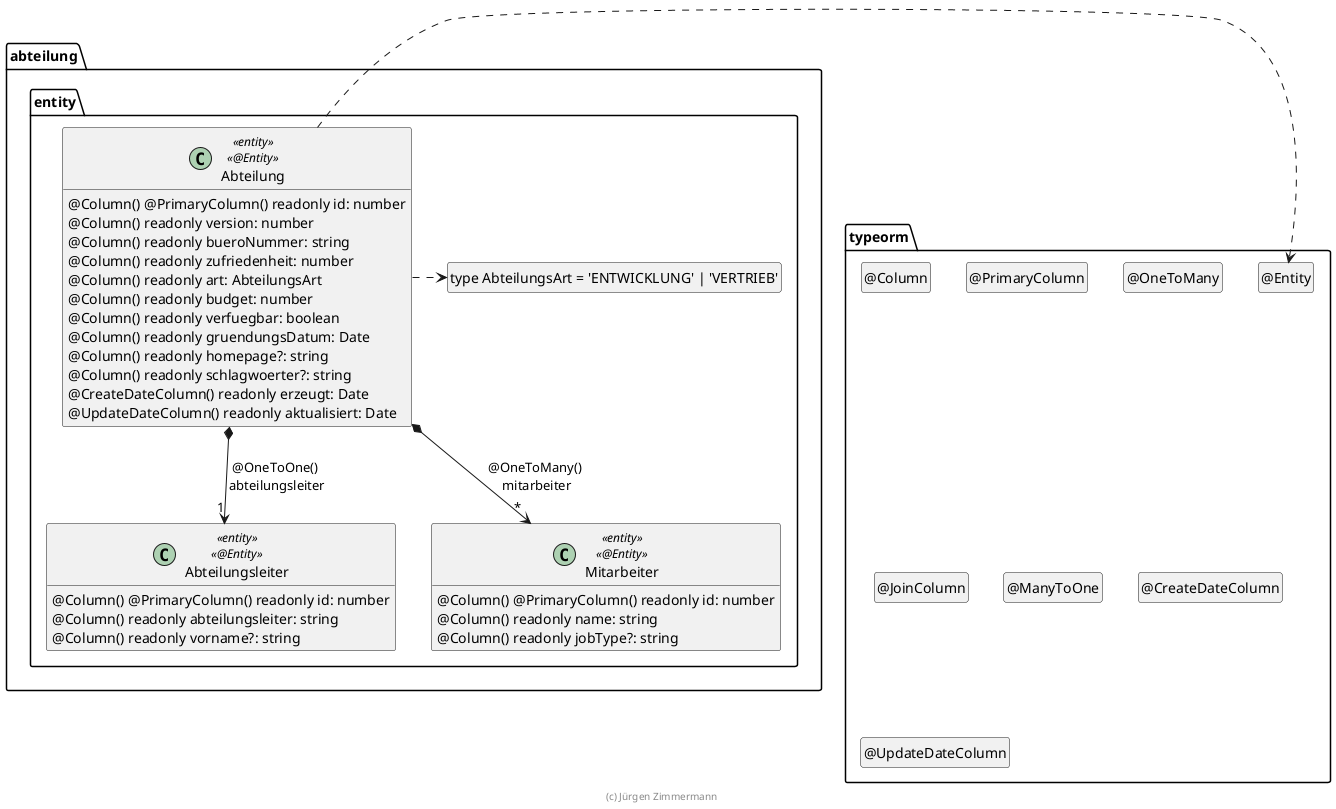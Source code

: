 ' Copyright (C) 2019 - present Juergen Zimmermann, Hochschule Karlsruhe
'
' This program is free software: you can redistribute it and/or modify
' it under the terms of the GNU General Public License as published by
' the Free Software Foundation, either version 3 of the License, or
' (at your option) any later version.
'
' This program is distributed in the hope that it will be useful,
' but WITHOUT ANY WARRANTY; without even the implied warranty of
' MERCHANTABILITY or FITNESS FOR A PARTICULAR PURPOSE.  See the
' GNU General Public License for more details.
'
' You should have received a copy of the GNU General Public License
' along with this program.  If not, see <https://www.gnu.org/licenses/>.

' Preview durch <Alt>d

@startuml Entity

package typeorm {
  class "@Entity" as Entity
  hide Entity circle
  class "@Column" as Column
  hide Column circle
  class "@PrimaryColumn" as PrimaryColumn
  hide PrimaryColumn circle
  class "@OneToMany" as OneToMany
  hide OneToMany circle
  class "@JoinColumn" as JoinColumn
  hide JoinColumn circle
  class "@ManyToOne" as ManyToOne
  hide ManyToOne circle
  class "@CreateDateColumn" as CreateDateColumn
  hide CreateDateColumn circle
  class "@UpdateDateColumn" as UpdateDateColumn
  hide UpdateDateColumn circle
}

package abteilung.entity {
  class "type AbteilungsArt = 'ENTWICKLUNG' | 'VERTRIEB'" as AbteilungsArt
  hide AbteilungsArt circle

  class Abteilung <<entity>> <<@Entity>> {
    @Column() @PrimaryColumn() readonly id: number
    @Column() readonly version: number
    @Column() readonly bueroNummer: string
    @Column() readonly zufriedenheit: number
    @Column() readonly art: AbteilungsArt
    @Column() readonly budget: number
    @Column() readonly verfuegbar: boolean
    @Column() readonly gruendungsDatum: Date
    @Column() readonly homepage?: string
    @Column() readonly schlagwoerter?: string
    @CreateDateColumn() readonly erzeugt: Date
    @UpdateDateColumn() readonly aktualisiert: Date
  }

  class Abteilungsleiter <<entity>> <<@Entity>> {
    @Column() @PrimaryColumn() readonly id: number
    @Column() readonly abteilungsleiter: string
    @Column() readonly vorname?: string
  }

  class Mitarbeiter <<entity>> <<@Entity>> {
    @Column() @PrimaryColumn() readonly id: number
    @Column() readonly name: string
    @Column() readonly jobType?: string
  }

  Abteilung *--> "1" Abteilungsleiter : @OneToOne() \nabteilungsleiter
  Abteilung *--> "*" Mitarbeiter : @OneToMany() \nmitarbeiter

  Abteilung .right.> Entity
  Abteilung .right.> AbteilungsArt
}

hide empty members

footer (c) Jürgen Zimmermann

@enduml
